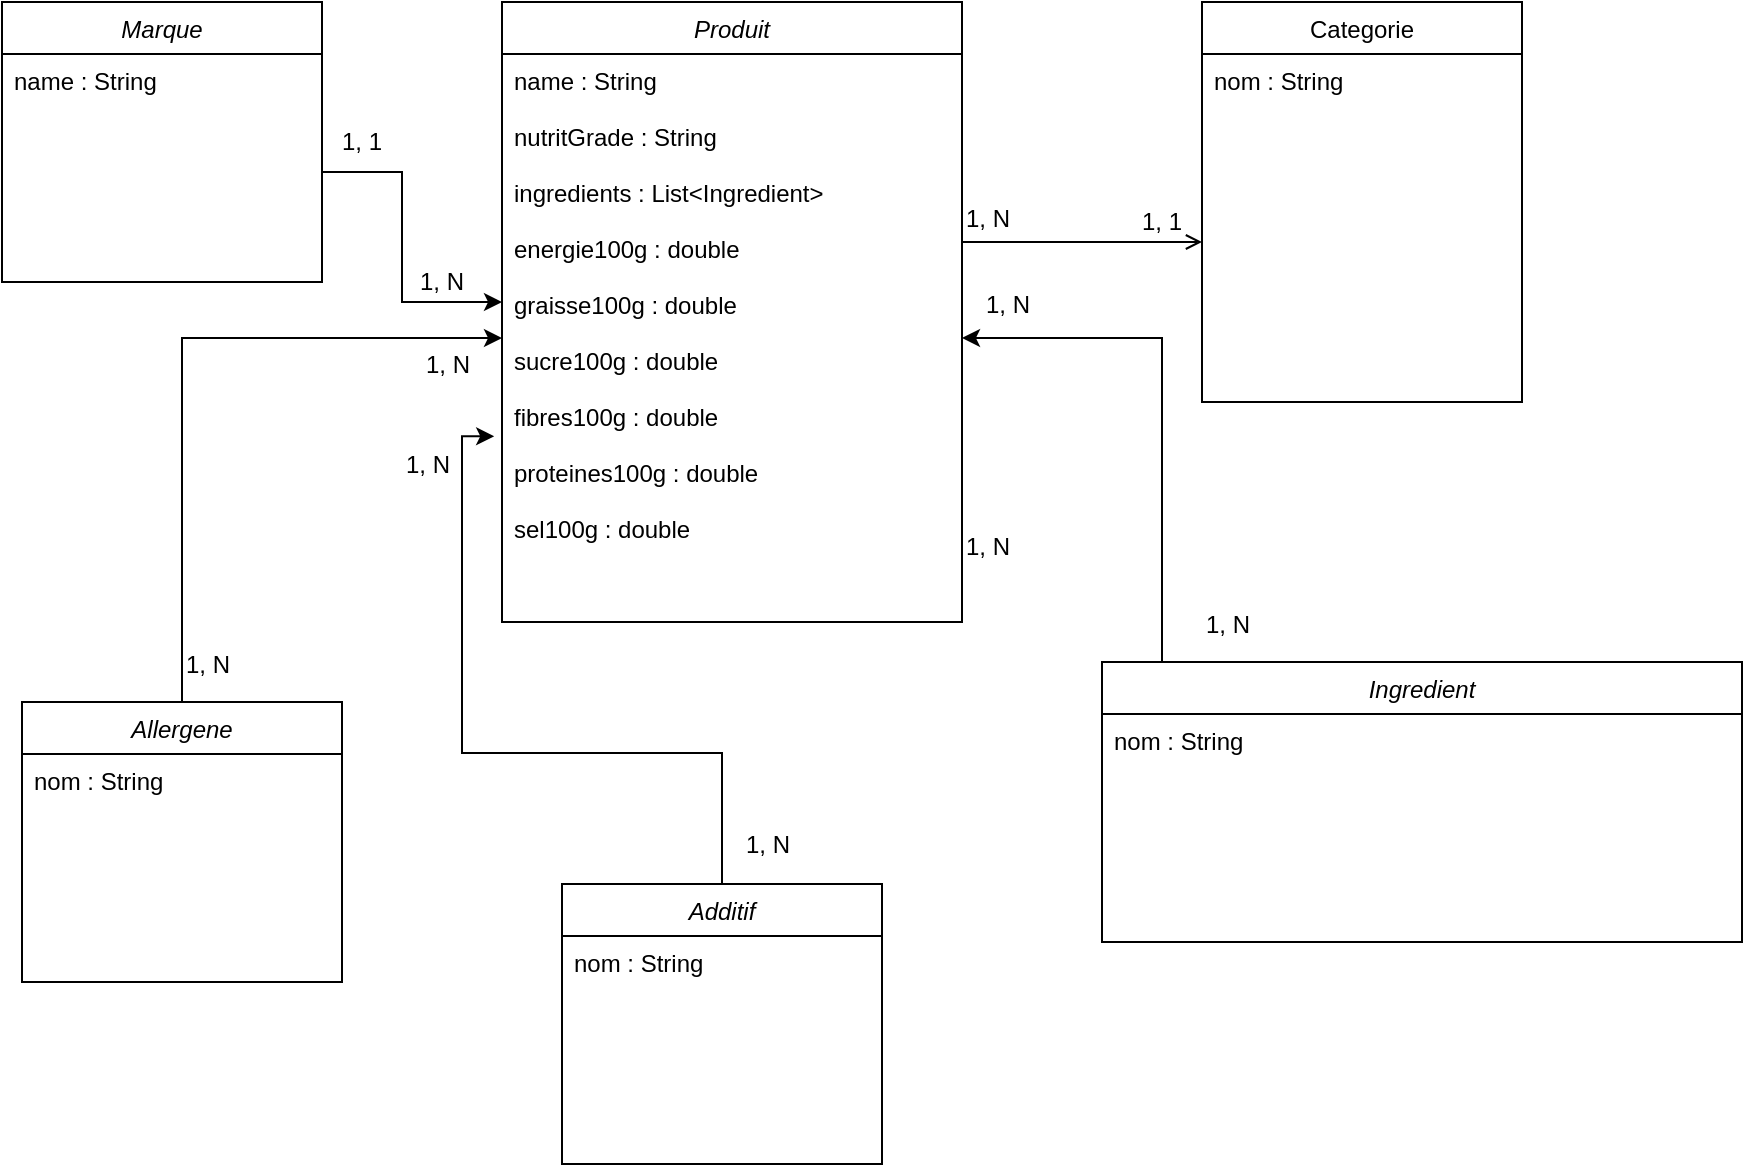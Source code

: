 <mxfile version="13.9.9" type="device"><diagram id="C5RBs43oDa-KdzZeNtuy" name="Page-1"><mxGraphModel dx="1022" dy="800" grid="1" gridSize="10" guides="1" tooltips="1" connect="1" arrows="1" fold="1" page="1" pageScale="1" pageWidth="1169" pageHeight="827" math="0" shadow="0"><root><mxCell id="WIyWlLk6GJQsqaUBKTNV-0"/><mxCell id="WIyWlLk6GJQsqaUBKTNV-1" parent="WIyWlLk6GJQsqaUBKTNV-0"/><mxCell id="zkfFHV4jXpPFQw0GAbJ--0" value="Produit" style="swimlane;fontStyle=2;align=center;verticalAlign=top;childLayout=stackLayout;horizontal=1;startSize=26;horizontalStack=0;resizeParent=1;resizeLast=0;collapsible=1;marginBottom=0;rounded=0;shadow=0;strokeWidth=1;" parent="WIyWlLk6GJQsqaUBKTNV-1" vertex="1"><mxGeometry x="420" y="200" width="230" height="310" as="geometry"><mxRectangle x="230" y="140" width="160" height="26" as="alternateBounds"/></mxGeometry></mxCell><mxCell id="zkfFHV4jXpPFQw0GAbJ--2" value="name : String&#10;&#10;nutritGrade : String&#10;&#10;ingredients : List&lt;Ingredient&gt;&#10;&#10;energie100g : double&#10;&#10;graisse100g : double&#10;&#10;sucre100g : double&#10;&#10;fibres100g : double&#10;&#10;proteines100g : double&#10;&#10;sel100g : double&#10;&#10;&#10;" style="text;align=left;verticalAlign=top;spacingLeft=4;spacingRight=4;overflow=hidden;rotatable=0;points=[[0,0.5],[1,0.5]];portConstraint=eastwest;rounded=0;shadow=0;html=0;" parent="zkfFHV4jXpPFQw0GAbJ--0" vertex="1"><mxGeometry y="26" width="230" height="284" as="geometry"/></mxCell><mxCell id="zkfFHV4jXpPFQw0GAbJ--17" value="Categorie" style="swimlane;fontStyle=0;align=center;verticalAlign=top;childLayout=stackLayout;horizontal=1;startSize=26;horizontalStack=0;resizeParent=1;resizeLast=0;collapsible=1;marginBottom=0;rounded=0;shadow=0;strokeWidth=1;" parent="WIyWlLk6GJQsqaUBKTNV-1" vertex="1"><mxGeometry x="770" y="200" width="160" height="200" as="geometry"><mxRectangle x="550" y="140" width="160" height="26" as="alternateBounds"/></mxGeometry></mxCell><mxCell id="zkfFHV4jXpPFQw0GAbJ--18" value="nom : String" style="text;align=left;verticalAlign=top;spacingLeft=4;spacingRight=4;overflow=hidden;rotatable=0;points=[[0,0.5],[1,0.5]];portConstraint=eastwest;" parent="zkfFHV4jXpPFQw0GAbJ--17" vertex="1"><mxGeometry y="26" width="160" height="26" as="geometry"/></mxCell><mxCell id="zkfFHV4jXpPFQw0GAbJ--26" value="" style="endArrow=open;shadow=0;strokeWidth=1;rounded=0;endFill=1;edgeStyle=elbowEdgeStyle;elbow=vertical;" parent="WIyWlLk6GJQsqaUBKTNV-1" source="zkfFHV4jXpPFQw0GAbJ--0" target="zkfFHV4jXpPFQw0GAbJ--17" edge="1"><mxGeometry x="0.5" y="41" relative="1" as="geometry"><mxPoint x="530" y="332" as="sourcePoint"/><mxPoint x="690" y="332" as="targetPoint"/><mxPoint x="-40" y="32" as="offset"/><Array as="points"><mxPoint x="710" y="320"/></Array></mxGeometry></mxCell><mxCell id="zkfFHV4jXpPFQw0GAbJ--27" value="1, N" style="resizable=0;align=left;verticalAlign=bottom;labelBackgroundColor=none;fontSize=12;" parent="zkfFHV4jXpPFQw0GAbJ--26" connectable="0" vertex="1"><mxGeometry x="-1" relative="1" as="geometry"><mxPoint y="-3" as="offset"/></mxGeometry></mxCell><mxCell id="Uj5If9fqHz0PIuAeMd1g-0" value="Marque" style="swimlane;fontStyle=2;align=center;verticalAlign=top;childLayout=stackLayout;horizontal=1;startSize=26;horizontalStack=0;resizeParent=1;resizeLast=0;collapsible=1;marginBottom=0;rounded=0;shadow=0;strokeWidth=1;" parent="WIyWlLk6GJQsqaUBKTNV-1" vertex="1"><mxGeometry x="170" y="200" width="160" height="140" as="geometry"><mxRectangle x="230" y="140" width="160" height="26" as="alternateBounds"/></mxGeometry></mxCell><mxCell id="Uj5If9fqHz0PIuAeMd1g-1" value="name : String" style="text;align=left;verticalAlign=top;spacingLeft=4;spacingRight=4;overflow=hidden;rotatable=0;points=[[0,0.5],[1,0.5]];portConstraint=eastwest;" parent="Uj5If9fqHz0PIuAeMd1g-0" vertex="1"><mxGeometry y="26" width="160" height="26" as="geometry"/></mxCell><mxCell id="Uj5If9fqHz0PIuAeMd1g-6" style="edgeStyle=orthogonalEdgeStyle;rounded=0;orthogonalLoop=1;jettySize=auto;html=1;" parent="WIyWlLk6GJQsqaUBKTNV-1" target="zkfFHV4jXpPFQw0GAbJ--2" edge="1"><mxGeometry relative="1" as="geometry"><mxPoint x="330" y="285" as="sourcePoint"/><Array as="points"><mxPoint x="370" y="285"/><mxPoint x="370" y="350"/></Array></mxGeometry></mxCell><mxCell id="Uj5If9fqHz0PIuAeMd1g-7" value="1, N" style="text;html=1;strokeColor=none;fillColor=none;align=center;verticalAlign=middle;whiteSpace=wrap;rounded=0;" parent="WIyWlLk6GJQsqaUBKTNV-1" vertex="1"><mxGeometry x="370" y="330" width="40" height="20" as="geometry"/></mxCell><mxCell id="Uj5If9fqHz0PIuAeMd1g-8" value="1, 1" style="text;html=1;strokeColor=none;fillColor=none;align=center;verticalAlign=middle;whiteSpace=wrap;rounded=0;" parent="WIyWlLk6GJQsqaUBKTNV-1" vertex="1"><mxGeometry x="330" y="260" width="40" height="20" as="geometry"/></mxCell><mxCell id="Uj5If9fqHz0PIuAeMd1g-13" style="edgeStyle=orthogonalEdgeStyle;rounded=0;orthogonalLoop=1;jettySize=auto;html=1;" parent="WIyWlLk6GJQsqaUBKTNV-1" source="Uj5If9fqHz0PIuAeMd1g-9" target="zkfFHV4jXpPFQw0GAbJ--2" edge="1"><mxGeometry relative="1" as="geometry"><Array as="points"><mxPoint x="750" y="368"/></Array></mxGeometry></mxCell><mxCell id="Uj5If9fqHz0PIuAeMd1g-9" value="Ingredient" style="swimlane;fontStyle=2;align=center;verticalAlign=top;childLayout=stackLayout;horizontal=1;startSize=26;horizontalStack=0;resizeParent=1;resizeLast=0;collapsible=1;marginBottom=0;rounded=0;shadow=0;strokeWidth=1;" parent="WIyWlLk6GJQsqaUBKTNV-1" vertex="1"><mxGeometry x="720" y="530" width="320" height="140" as="geometry"><mxRectangle x="230" y="140" width="160" height="26" as="alternateBounds"/></mxGeometry></mxCell><mxCell id="Uj5If9fqHz0PIuAeMd1g-10" value="nom : String" style="text;align=left;verticalAlign=top;spacingLeft=4;spacingRight=4;overflow=hidden;rotatable=0;points=[[0,0.5],[1,0.5]];portConstraint=eastwest;" parent="Uj5If9fqHz0PIuAeMd1g-9" vertex="1"><mxGeometry y="26" width="320" height="26" as="geometry"/></mxCell><mxCell id="Uj5If9fqHz0PIuAeMd1g-14" value="1, N" style="resizable=0;align=left;verticalAlign=bottom;labelBackgroundColor=none;fontSize=12;" parent="WIyWlLk6GJQsqaUBKTNV-1" connectable="0" vertex="1"><mxGeometry x="770" y="520.001" as="geometry"/></mxCell><mxCell id="Uj5If9fqHz0PIuAeMd1g-15" value="1, N" style="resizable=0;align=left;verticalAlign=bottom;labelBackgroundColor=none;fontSize=12;" parent="WIyWlLk6GJQsqaUBKTNV-1" connectable="0" vertex="1"><mxGeometry x="660" y="360.001" as="geometry"/></mxCell><mxCell id="fXPZbjxXt11sdIf7-Bbe-2" style="edgeStyle=orthogonalEdgeStyle;rounded=0;orthogonalLoop=1;jettySize=auto;html=1;" edge="1" parent="WIyWlLk6GJQsqaUBKTNV-1" source="fXPZbjxXt11sdIf7-Bbe-0" target="zkfFHV4jXpPFQw0GAbJ--2"><mxGeometry relative="1" as="geometry"/></mxCell><mxCell id="fXPZbjxXt11sdIf7-Bbe-0" value="Allergene&#10;" style="swimlane;fontStyle=2;align=center;verticalAlign=top;childLayout=stackLayout;horizontal=1;startSize=26;horizontalStack=0;resizeParent=1;resizeLast=0;collapsible=1;marginBottom=0;rounded=0;shadow=0;strokeWidth=1;" vertex="1" parent="WIyWlLk6GJQsqaUBKTNV-1"><mxGeometry x="180" y="550" width="160" height="140" as="geometry"><mxRectangle x="230" y="140" width="160" height="26" as="alternateBounds"/></mxGeometry></mxCell><mxCell id="fXPZbjxXt11sdIf7-Bbe-1" value="nom : String" style="text;align=left;verticalAlign=top;spacingLeft=4;spacingRight=4;overflow=hidden;rotatable=0;points=[[0,0.5],[1,0.5]];portConstraint=eastwest;" vertex="1" parent="fXPZbjxXt11sdIf7-Bbe-0"><mxGeometry y="26" width="160" height="26" as="geometry"/></mxCell><mxCell id="fXPZbjxXt11sdIf7-Bbe-3" value="1, N" style="resizable=0;align=left;verticalAlign=bottom;labelBackgroundColor=none;fontSize=12;" connectable="0" vertex="1" parent="WIyWlLk6GJQsqaUBKTNV-1"><mxGeometry x="380" y="390.001" as="geometry"/></mxCell><mxCell id="fXPZbjxXt11sdIf7-Bbe-4" value="1, N" style="resizable=0;align=left;verticalAlign=bottom;labelBackgroundColor=none;fontSize=12;" connectable="0" vertex="1" parent="WIyWlLk6GJQsqaUBKTNV-1"><mxGeometry x="260" y="540.001" as="geometry"/></mxCell><mxCell id="fXPZbjxXt11sdIf7-Bbe-5" style="edgeStyle=orthogonalEdgeStyle;rounded=0;orthogonalLoop=1;jettySize=auto;html=1;entryX=-0.017;entryY=0.673;entryDx=0;entryDy=0;entryPerimeter=0;" edge="1" parent="WIyWlLk6GJQsqaUBKTNV-1" source="fXPZbjxXt11sdIf7-Bbe-6" target="zkfFHV4jXpPFQw0GAbJ--2"><mxGeometry relative="1" as="geometry"><mxPoint x="690" y="459" as="targetPoint"/></mxGeometry></mxCell><mxCell id="fXPZbjxXt11sdIf7-Bbe-6" value="Additif" style="swimlane;fontStyle=2;align=center;verticalAlign=top;childLayout=stackLayout;horizontal=1;startSize=26;horizontalStack=0;resizeParent=1;resizeLast=0;collapsible=1;marginBottom=0;rounded=0;shadow=0;strokeWidth=1;" vertex="1" parent="WIyWlLk6GJQsqaUBKTNV-1"><mxGeometry x="450" y="641" width="160" height="140" as="geometry"><mxRectangle x="230" y="140" width="160" height="26" as="alternateBounds"/></mxGeometry></mxCell><mxCell id="fXPZbjxXt11sdIf7-Bbe-7" value="nom : String" style="text;align=left;verticalAlign=top;spacingLeft=4;spacingRight=4;overflow=hidden;rotatable=0;points=[[0,0.5],[1,0.5]];portConstraint=eastwest;" vertex="1" parent="fXPZbjxXt11sdIf7-Bbe-6"><mxGeometry y="26" width="160" height="26" as="geometry"/></mxCell><mxCell id="fXPZbjxXt11sdIf7-Bbe-8" value="1, N" style="resizable=0;align=left;verticalAlign=bottom;labelBackgroundColor=none;fontSize=12;" connectable="0" vertex="1" parent="WIyWlLk6GJQsqaUBKTNV-1"><mxGeometry x="650" y="481.001" as="geometry"/></mxCell><mxCell id="fXPZbjxXt11sdIf7-Bbe-9" value="1, N" style="resizable=0;align=left;verticalAlign=bottom;labelBackgroundColor=none;fontSize=12;" connectable="0" vertex="1" parent="WIyWlLk6GJQsqaUBKTNV-1"><mxGeometry x="370" y="440.001" as="geometry"/></mxCell><mxCell id="fXPZbjxXt11sdIf7-Bbe-10" value="1, N" style="resizable=0;align=left;verticalAlign=bottom;labelBackgroundColor=none;fontSize=12;" connectable="0" vertex="1" parent="WIyWlLk6GJQsqaUBKTNV-1"><mxGeometry x="540" y="630.001" as="geometry"/></mxCell><mxCell id="fXPZbjxXt11sdIf7-Bbe-11" value="1, 1" style="text;html=1;strokeColor=none;fillColor=none;align=center;verticalAlign=middle;whiteSpace=wrap;rounded=0;" vertex="1" parent="WIyWlLk6GJQsqaUBKTNV-1"><mxGeometry x="730" y="300" width="40" height="20" as="geometry"/></mxCell></root></mxGraphModel></diagram></mxfile>